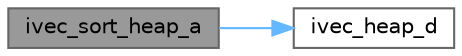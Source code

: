 digraph "ivec_sort_heap_a"
{
 // LATEX_PDF_SIZE
  bgcolor="transparent";
  edge [fontname=Helvetica,fontsize=10,labelfontname=Helvetica,labelfontsize=10];
  node [fontname=Helvetica,fontsize=10,shape=box,height=0.2,width=0.4];
  rankdir="LR";
  Node1 [id="Node000001",label="ivec_sort_heap_a",height=0.2,width=0.4,color="gray40", fillcolor="grey60", style="filled", fontcolor="black",tooltip=" "];
  Node1 -> Node2 [id="edge1_Node000001_Node000002",color="steelblue1",style="solid",tooltip=" "];
  Node2 [id="Node000002",label="ivec_heap_d",height=0.2,width=0.4,color="grey40", fillcolor="white", style="filled",URL="$geompack_8C.html#ae6751aa1731a831231fbfe0ffc82699a",tooltip=" "];
}
